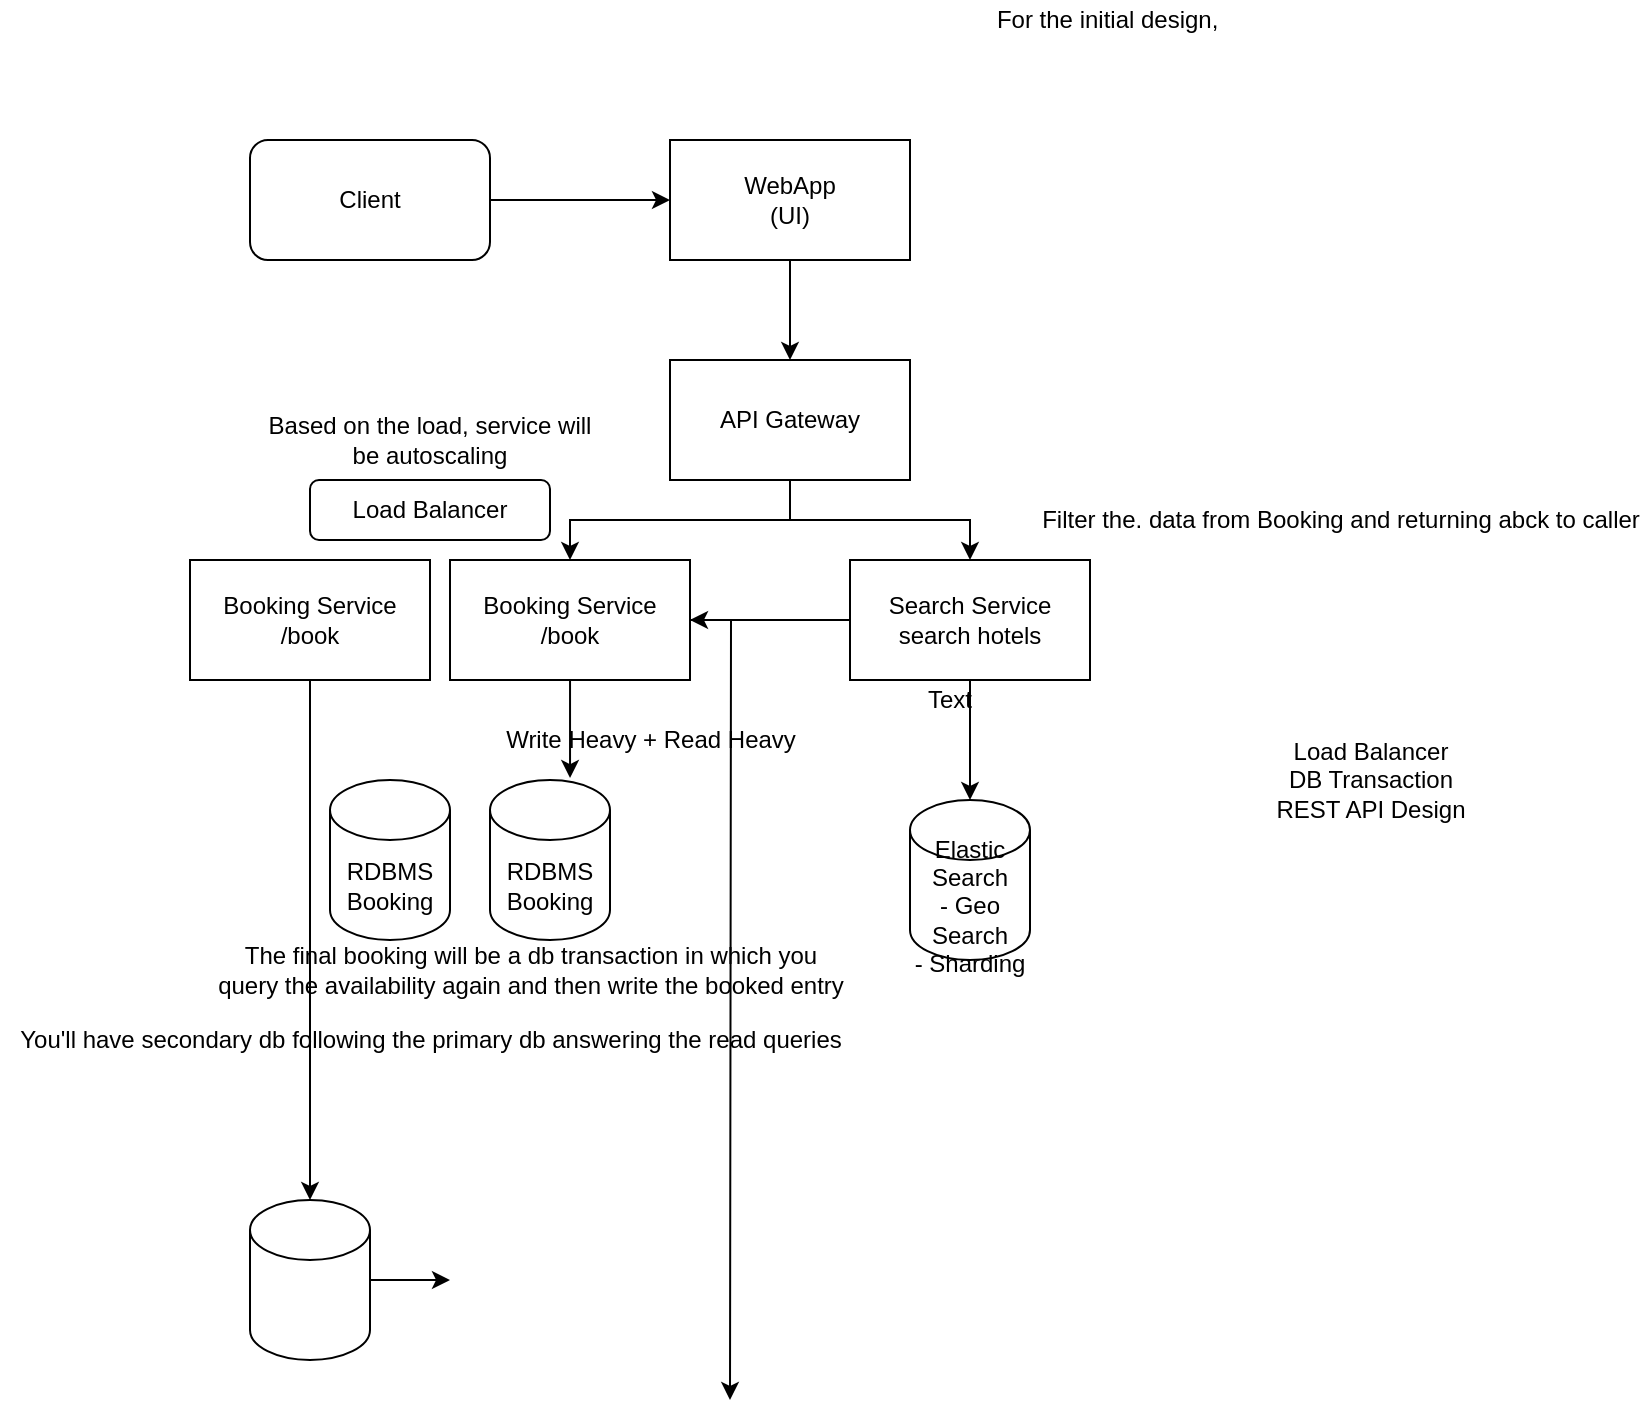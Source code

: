 <mxfile version="14.7.6" type="github">
  <diagram id="R12qof4a39tiVWxSPqpj" name="Page-1">
    <mxGraphModel dx="2143" dy="723" grid="1" gridSize="10" guides="1" tooltips="1" connect="1" arrows="1" fold="1" page="1" pageScale="1" pageWidth="850" pageHeight="1100" math="0" shadow="0">
      <root>
        <mxCell id="0" />
        <mxCell id="1" parent="0" />
        <mxCell id="8bFD1UBiYn1tdhBpt5cX-2" style="edgeStyle=orthogonalEdgeStyle;rounded=0;orthogonalLoop=1;jettySize=auto;html=1;" edge="1" parent="1" source="8bFD1UBiYn1tdhBpt5cX-1">
          <mxGeometry relative="1" as="geometry">
            <mxPoint x="280" y="210" as="targetPoint" />
          </mxGeometry>
        </mxCell>
        <mxCell id="8bFD1UBiYn1tdhBpt5cX-1" value="Client" style="rounded=1;whiteSpace=wrap;html=1;" vertex="1" parent="1">
          <mxGeometry x="70" y="180" width="120" height="60" as="geometry" />
        </mxCell>
        <mxCell id="8bFD1UBiYn1tdhBpt5cX-5" style="edgeStyle=orthogonalEdgeStyle;rounded=0;orthogonalLoop=1;jettySize=auto;html=1;" edge="1" parent="1" source="8bFD1UBiYn1tdhBpt5cX-4">
          <mxGeometry relative="1" as="geometry">
            <mxPoint x="340" y="290" as="targetPoint" />
          </mxGeometry>
        </mxCell>
        <mxCell id="8bFD1UBiYn1tdhBpt5cX-4" value="WebApp&lt;br&gt;(UI)" style="rounded=0;whiteSpace=wrap;html=1;" vertex="1" parent="1">
          <mxGeometry x="280" y="180" width="120" height="60" as="geometry" />
        </mxCell>
        <mxCell id="8bFD1UBiYn1tdhBpt5cX-11" style="edgeStyle=orthogonalEdgeStyle;rounded=0;orthogonalLoop=1;jettySize=auto;html=1;entryX=0.5;entryY=0;entryDx=0;entryDy=0;" edge="1" parent="1" source="8bFD1UBiYn1tdhBpt5cX-7" target="8bFD1UBiYn1tdhBpt5cX-9">
          <mxGeometry relative="1" as="geometry" />
        </mxCell>
        <mxCell id="8bFD1UBiYn1tdhBpt5cX-12" style="edgeStyle=orthogonalEdgeStyle;rounded=0;orthogonalLoop=1;jettySize=auto;html=1;entryX=0.5;entryY=0;entryDx=0;entryDy=0;" edge="1" parent="1" source="8bFD1UBiYn1tdhBpt5cX-7" target="8bFD1UBiYn1tdhBpt5cX-10">
          <mxGeometry relative="1" as="geometry" />
        </mxCell>
        <mxCell id="8bFD1UBiYn1tdhBpt5cX-7" value="API Gateway" style="rounded=0;whiteSpace=wrap;html=1;" vertex="1" parent="1">
          <mxGeometry x="280" y="290" width="120" height="60" as="geometry" />
        </mxCell>
        <mxCell id="8bFD1UBiYn1tdhBpt5cX-15" style="edgeStyle=orthogonalEdgeStyle;rounded=0;orthogonalLoop=1;jettySize=auto;html=1;entryX=0.667;entryY=-0.012;entryDx=0;entryDy=0;entryPerimeter=0;" edge="1" parent="1" source="8bFD1UBiYn1tdhBpt5cX-9" target="8bFD1UBiYn1tdhBpt5cX-13">
          <mxGeometry relative="1" as="geometry" />
        </mxCell>
        <mxCell id="8bFD1UBiYn1tdhBpt5cX-41" style="edgeStyle=orthogonalEdgeStyle;rounded=0;orthogonalLoop=1;jettySize=auto;html=1;" edge="1" parent="1" source="8bFD1UBiYn1tdhBpt5cX-9">
          <mxGeometry relative="1" as="geometry">
            <mxPoint x="310" y="810" as="targetPoint" />
          </mxGeometry>
        </mxCell>
        <mxCell id="8bFD1UBiYn1tdhBpt5cX-9" value="Booking Service&lt;br&gt;/book" style="rounded=0;whiteSpace=wrap;html=1;" vertex="1" parent="1">
          <mxGeometry x="170" y="390" width="120" height="60" as="geometry" />
        </mxCell>
        <mxCell id="8bFD1UBiYn1tdhBpt5cX-16" style="edgeStyle=orthogonalEdgeStyle;rounded=0;orthogonalLoop=1;jettySize=auto;html=1;" edge="1" parent="1" source="8bFD1UBiYn1tdhBpt5cX-10" target="8bFD1UBiYn1tdhBpt5cX-9">
          <mxGeometry relative="1" as="geometry" />
        </mxCell>
        <mxCell id="8bFD1UBiYn1tdhBpt5cX-22" style="edgeStyle=orthogonalEdgeStyle;rounded=0;orthogonalLoop=1;jettySize=auto;html=1;entryX=0.5;entryY=0;entryDx=0;entryDy=0;entryPerimeter=0;" edge="1" parent="1" source="8bFD1UBiYn1tdhBpt5cX-10" target="8bFD1UBiYn1tdhBpt5cX-18">
          <mxGeometry relative="1" as="geometry" />
        </mxCell>
        <mxCell id="8bFD1UBiYn1tdhBpt5cX-10" value="Search Service&lt;br&gt;search hotels" style="rounded=0;whiteSpace=wrap;html=1;" vertex="1" parent="1">
          <mxGeometry x="370" y="390" width="120" height="60" as="geometry" />
        </mxCell>
        <mxCell id="8bFD1UBiYn1tdhBpt5cX-13" value="RDBMS&lt;br&gt;Booking" style="shape=cylinder3;whiteSpace=wrap;html=1;boundedLbl=1;backgroundOutline=1;size=15;" vertex="1" parent="1">
          <mxGeometry x="190" y="500" width="60" height="80" as="geometry" />
        </mxCell>
        <mxCell id="8bFD1UBiYn1tdhBpt5cX-18" value="Elastic Search&lt;br&gt;- Geo Search&lt;br&gt;- Sharding" style="shape=cylinder3;whiteSpace=wrap;html=1;boundedLbl=1;backgroundOutline=1;size=15;" vertex="1" parent="1">
          <mxGeometry x="400" y="510" width="60" height="80" as="geometry" />
        </mxCell>
        <mxCell id="8bFD1UBiYn1tdhBpt5cX-23" value="Filter the. data from Booking and returning abck to caller" style="text;html=1;align=center;verticalAlign=middle;resizable=0;points=[];autosize=1;strokeColor=none;" vertex="1" parent="1">
          <mxGeometry x="460" y="360" width="310" height="20" as="geometry" />
        </mxCell>
        <mxCell id="8bFD1UBiYn1tdhBpt5cX-24" value="For the initial design,&amp;nbsp;" style="text;html=1;align=center;verticalAlign=middle;resizable=0;points=[];autosize=1;strokeColor=none;" vertex="1" parent="1">
          <mxGeometry x="435" y="110" width="130" height="20" as="geometry" />
        </mxCell>
        <mxCell id="8bFD1UBiYn1tdhBpt5cX-38" style="edgeStyle=orthogonalEdgeStyle;rounded=0;orthogonalLoop=1;jettySize=auto;html=1;" edge="1" parent="1" source="8bFD1UBiYn1tdhBpt5cX-25" target="8bFD1UBiYn1tdhBpt5cX-39">
          <mxGeometry relative="1" as="geometry">
            <mxPoint x="100" y="750" as="targetPoint" />
          </mxGeometry>
        </mxCell>
        <mxCell id="8bFD1UBiYn1tdhBpt5cX-25" value="Booking Service&lt;br&gt;/book" style="rounded=0;whiteSpace=wrap;html=1;" vertex="1" parent="1">
          <mxGeometry x="40" y="390" width="120" height="60" as="geometry" />
        </mxCell>
        <mxCell id="8bFD1UBiYn1tdhBpt5cX-27" value="Load Balancer" style="rounded=1;whiteSpace=wrap;html=1;" vertex="1" parent="1">
          <mxGeometry x="100" y="350" width="120" height="30" as="geometry" />
        </mxCell>
        <mxCell id="8bFD1UBiYn1tdhBpt5cX-28" value="Based on the load, service will be autoscaling" style="text;html=1;strokeColor=none;fillColor=none;align=center;verticalAlign=middle;whiteSpace=wrap;rounded=0;" vertex="1" parent="1">
          <mxGeometry x="70" y="320" width="180" height="20" as="geometry" />
        </mxCell>
        <mxCell id="8bFD1UBiYn1tdhBpt5cX-29" value="Write Heavy + Read Heavy" style="text;html=1;align=center;verticalAlign=middle;resizable=0;points=[];autosize=1;strokeColor=none;" vertex="1" parent="1">
          <mxGeometry x="190" y="470" width="160" height="20" as="geometry" />
        </mxCell>
        <mxCell id="8bFD1UBiYn1tdhBpt5cX-31" value="RDBMS&lt;br&gt;Booking" style="shape=cylinder3;whiteSpace=wrap;html=1;boundedLbl=1;backgroundOutline=1;size=15;" vertex="1" parent="1">
          <mxGeometry x="110" y="500" width="60" height="80" as="geometry" />
        </mxCell>
        <mxCell id="8bFD1UBiYn1tdhBpt5cX-32" value="You&#39;ll have secondary db following the primary db answering the read queries" style="text;html=1;align=center;verticalAlign=middle;resizable=0;points=[];autosize=1;strokeColor=none;" vertex="1" parent="1">
          <mxGeometry x="-55" y="620" width="430" height="20" as="geometry" />
        </mxCell>
        <mxCell id="8bFD1UBiYn1tdhBpt5cX-35" value="The final booking will be a db transaction in which you &lt;br&gt;query the availability again and then write the booked entry" style="text;html=1;align=center;verticalAlign=middle;resizable=0;points=[];autosize=1;strokeColor=none;" vertex="1" parent="1">
          <mxGeometry x="45" y="580" width="330" height="30" as="geometry" />
        </mxCell>
        <mxCell id="8bFD1UBiYn1tdhBpt5cX-36" value="Load Balancer&lt;br&gt;DB Transaction&lt;br&gt;REST API Design&lt;br&gt;" style="text;html=1;align=center;verticalAlign=middle;resizable=0;points=[];autosize=1;strokeColor=none;" vertex="1" parent="1">
          <mxGeometry x="575" y="475" width="110" height="50" as="geometry" />
        </mxCell>
        <mxCell id="8bFD1UBiYn1tdhBpt5cX-37" value="Text" style="text;html=1;strokeColor=none;fillColor=none;align=center;verticalAlign=middle;whiteSpace=wrap;rounded=0;" vertex="1" parent="1">
          <mxGeometry x="400" y="450" width="40" height="20" as="geometry" />
        </mxCell>
        <mxCell id="8bFD1UBiYn1tdhBpt5cX-40" style="edgeStyle=orthogonalEdgeStyle;rounded=0;orthogonalLoop=1;jettySize=auto;html=1;" edge="1" parent="1" source="8bFD1UBiYn1tdhBpt5cX-39">
          <mxGeometry relative="1" as="geometry">
            <mxPoint x="170" y="750" as="targetPoint" />
          </mxGeometry>
        </mxCell>
        <mxCell id="8bFD1UBiYn1tdhBpt5cX-39" value="" style="shape=cylinder3;whiteSpace=wrap;html=1;boundedLbl=1;backgroundOutline=1;size=15;" vertex="1" parent="1">
          <mxGeometry x="70" y="710" width="60" height="80" as="geometry" />
        </mxCell>
      </root>
    </mxGraphModel>
  </diagram>
</mxfile>
